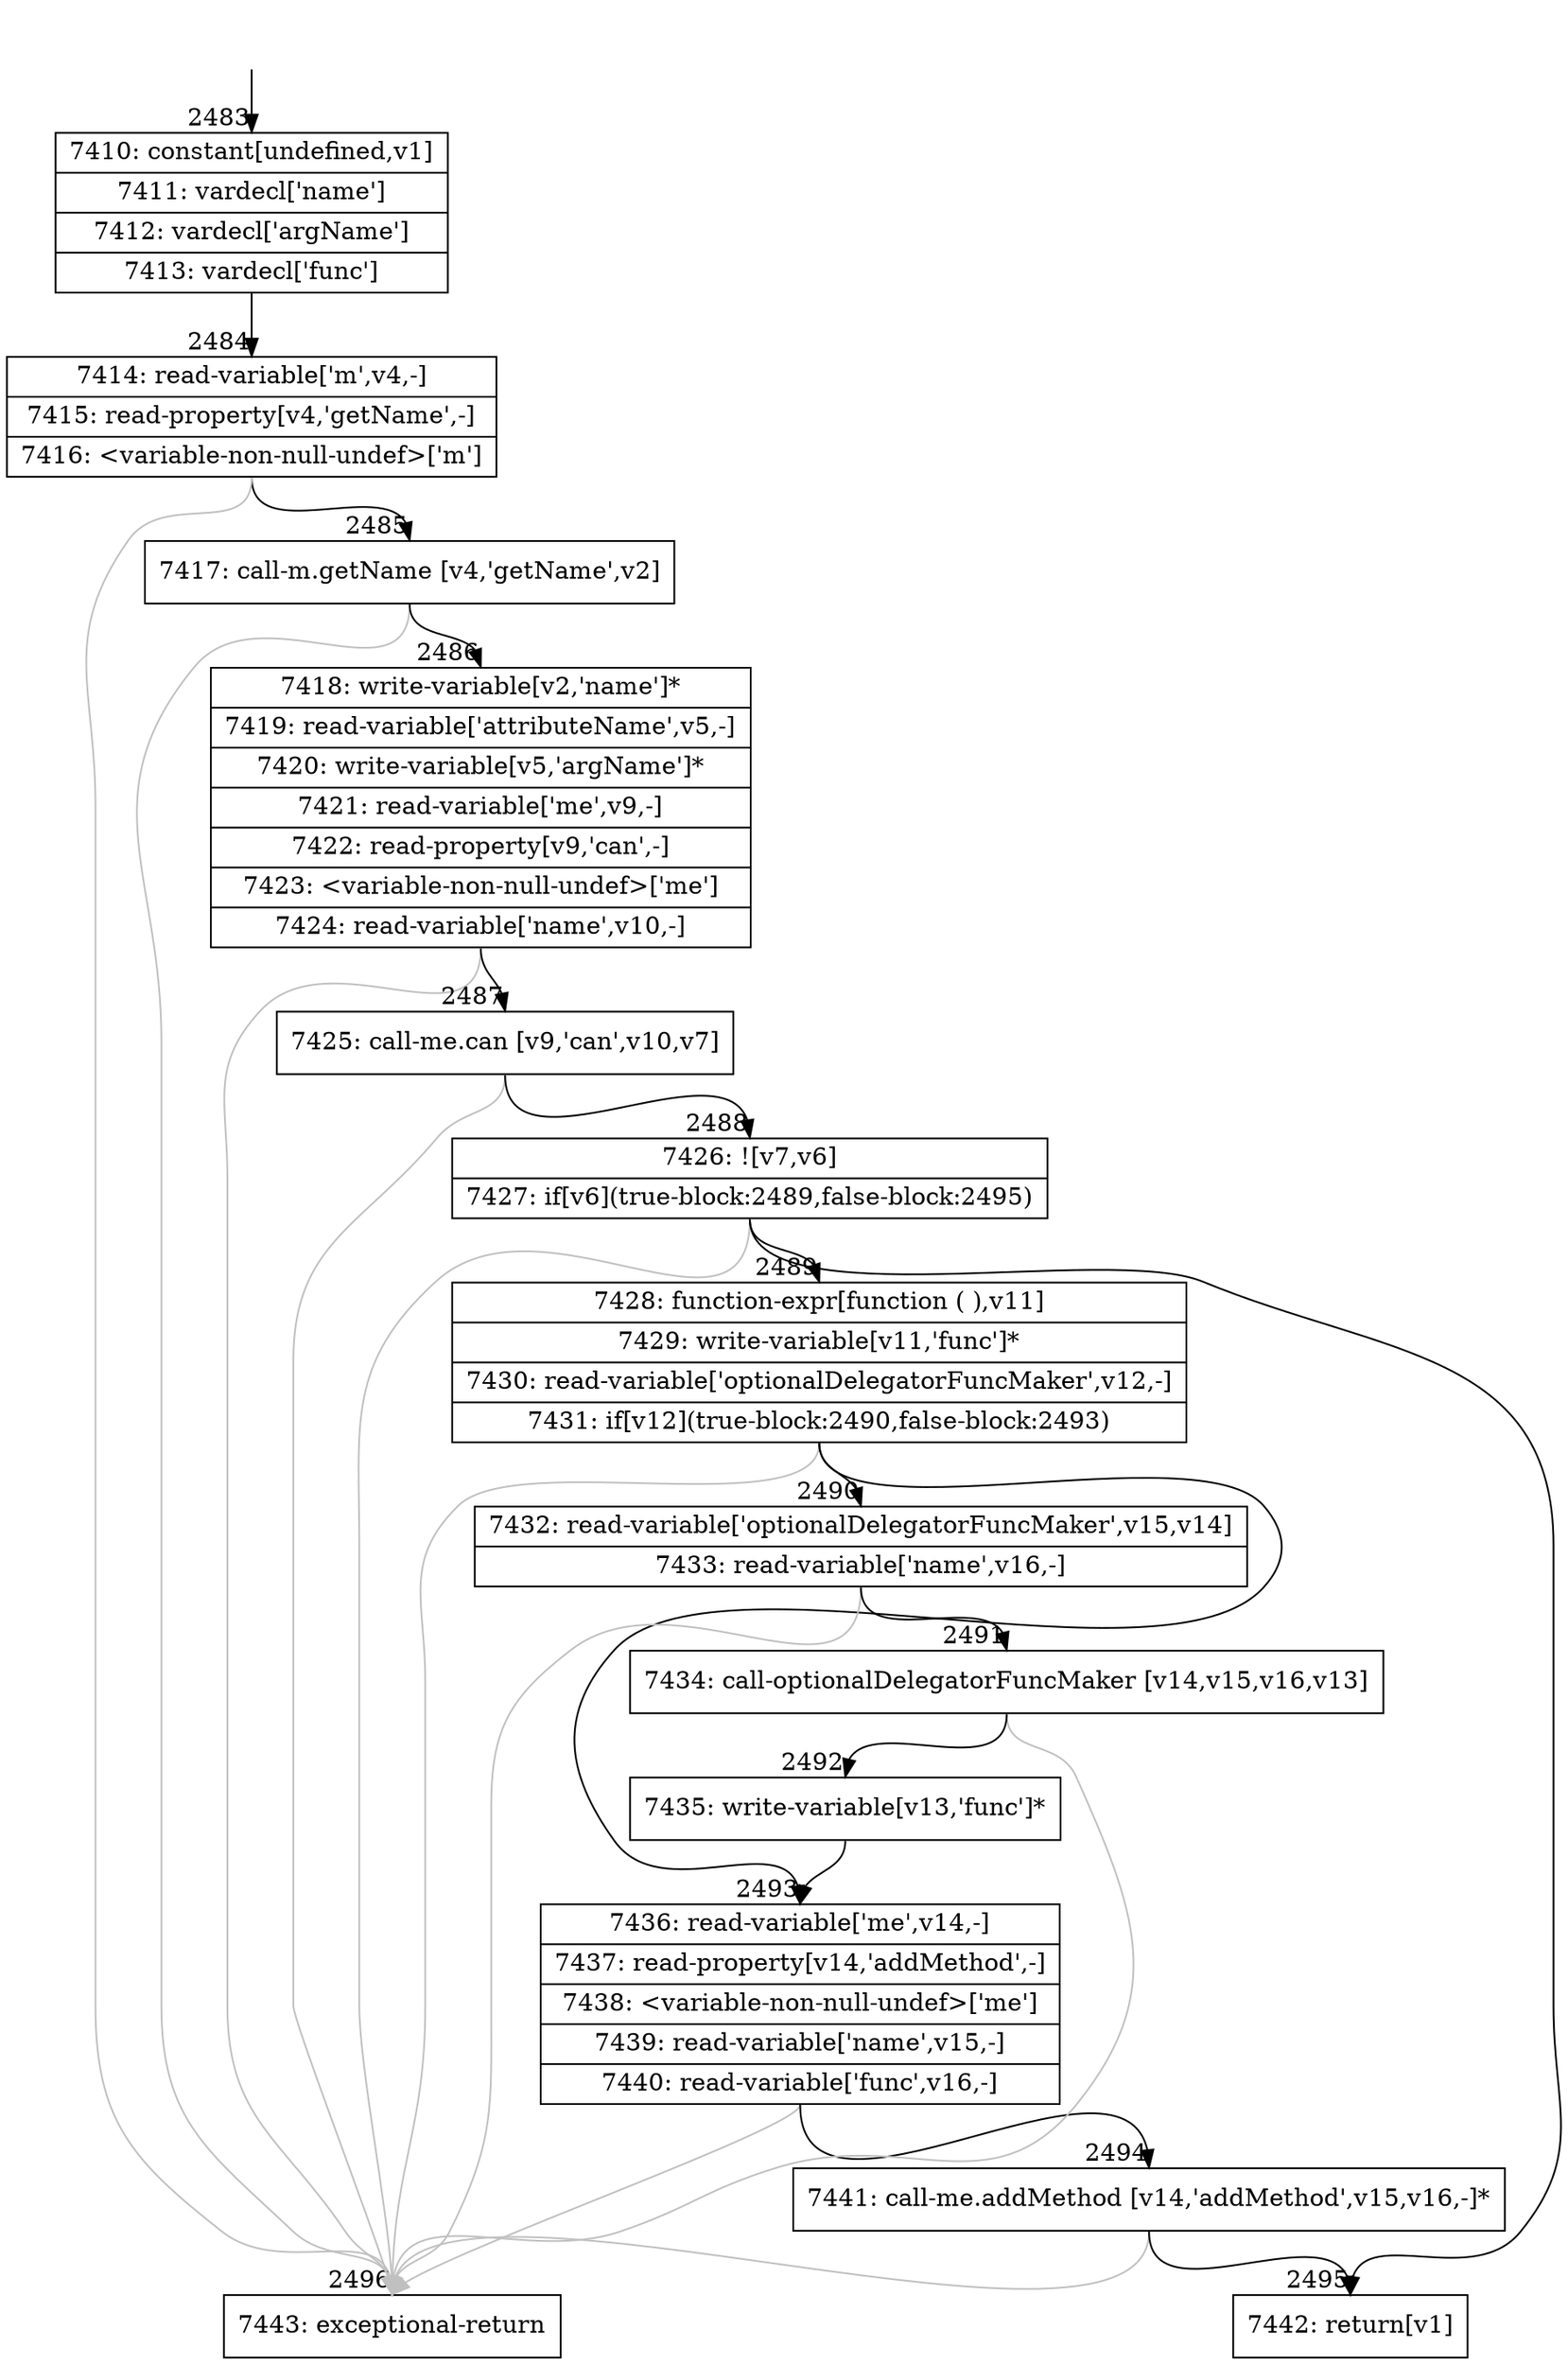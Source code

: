 digraph {
rankdir="TD"
BB_entry273[shape=none,label=""];
BB_entry273 -> BB2483 [tailport=s, headport=n, headlabel="    2483"]
BB2483 [shape=record label="{7410: constant[undefined,v1]|7411: vardecl['name']|7412: vardecl['argName']|7413: vardecl['func']}" ] 
BB2483 -> BB2484 [tailport=s, headport=n, headlabel="      2484"]
BB2484 [shape=record label="{7414: read-variable['m',v4,-]|7415: read-property[v4,'getName',-]|7416: \<variable-non-null-undef\>['m']}" ] 
BB2484 -> BB2485 [tailport=s, headport=n, headlabel="      2485"]
BB2484 -> BB2496 [tailport=s, headport=n, color=gray, headlabel="      2496"]
BB2485 [shape=record label="{7417: call-m.getName [v4,'getName',v2]}" ] 
BB2485 -> BB2486 [tailport=s, headport=n, headlabel="      2486"]
BB2485 -> BB2496 [tailport=s, headport=n, color=gray]
BB2486 [shape=record label="{7418: write-variable[v2,'name']*|7419: read-variable['attributeName',v5,-]|7420: write-variable[v5,'argName']*|7421: read-variable['me',v9,-]|7422: read-property[v9,'can',-]|7423: \<variable-non-null-undef\>['me']|7424: read-variable['name',v10,-]}" ] 
BB2486 -> BB2487 [tailport=s, headport=n, headlabel="      2487"]
BB2486 -> BB2496 [tailport=s, headport=n, color=gray]
BB2487 [shape=record label="{7425: call-me.can [v9,'can',v10,v7]}" ] 
BB2487 -> BB2488 [tailport=s, headport=n, headlabel="      2488"]
BB2487 -> BB2496 [tailport=s, headport=n, color=gray]
BB2488 [shape=record label="{7426: ![v7,v6]|7427: if[v6](true-block:2489,false-block:2495)}" ] 
BB2488 -> BB2489 [tailport=s, headport=n, headlabel="      2489"]
BB2488 -> BB2495 [tailport=s, headport=n, headlabel="      2495"]
BB2488 -> BB2496 [tailport=s, headport=n, color=gray]
BB2489 [shape=record label="{7428: function-expr[function ( ),v11]|7429: write-variable[v11,'func']*|7430: read-variable['optionalDelegatorFuncMaker',v12,-]|7431: if[v12](true-block:2490,false-block:2493)}" ] 
BB2489 -> BB2490 [tailport=s, headport=n, headlabel="      2490"]
BB2489 -> BB2493 [tailport=s, headport=n, headlabel="      2493"]
BB2489 -> BB2496 [tailport=s, headport=n, color=gray]
BB2490 [shape=record label="{7432: read-variable['optionalDelegatorFuncMaker',v15,v14]|7433: read-variable['name',v16,-]}" ] 
BB2490 -> BB2491 [tailport=s, headport=n, headlabel="      2491"]
BB2490 -> BB2496 [tailport=s, headport=n, color=gray]
BB2491 [shape=record label="{7434: call-optionalDelegatorFuncMaker [v14,v15,v16,v13]}" ] 
BB2491 -> BB2492 [tailport=s, headport=n, headlabel="      2492"]
BB2491 -> BB2496 [tailport=s, headport=n, color=gray]
BB2492 [shape=record label="{7435: write-variable[v13,'func']*}" ] 
BB2492 -> BB2493 [tailport=s, headport=n]
BB2493 [shape=record label="{7436: read-variable['me',v14,-]|7437: read-property[v14,'addMethod',-]|7438: \<variable-non-null-undef\>['me']|7439: read-variable['name',v15,-]|7440: read-variable['func',v16,-]}" ] 
BB2493 -> BB2494 [tailport=s, headport=n, headlabel="      2494"]
BB2493 -> BB2496 [tailport=s, headport=n, color=gray]
BB2494 [shape=record label="{7441: call-me.addMethod [v14,'addMethod',v15,v16,-]*}" ] 
BB2494 -> BB2495 [tailport=s, headport=n]
BB2494 -> BB2496 [tailport=s, headport=n, color=gray]
BB2495 [shape=record label="{7442: return[v1]}" ] 
BB2496 [shape=record label="{7443: exceptional-return}" ] 
//#$~ 2905
}
